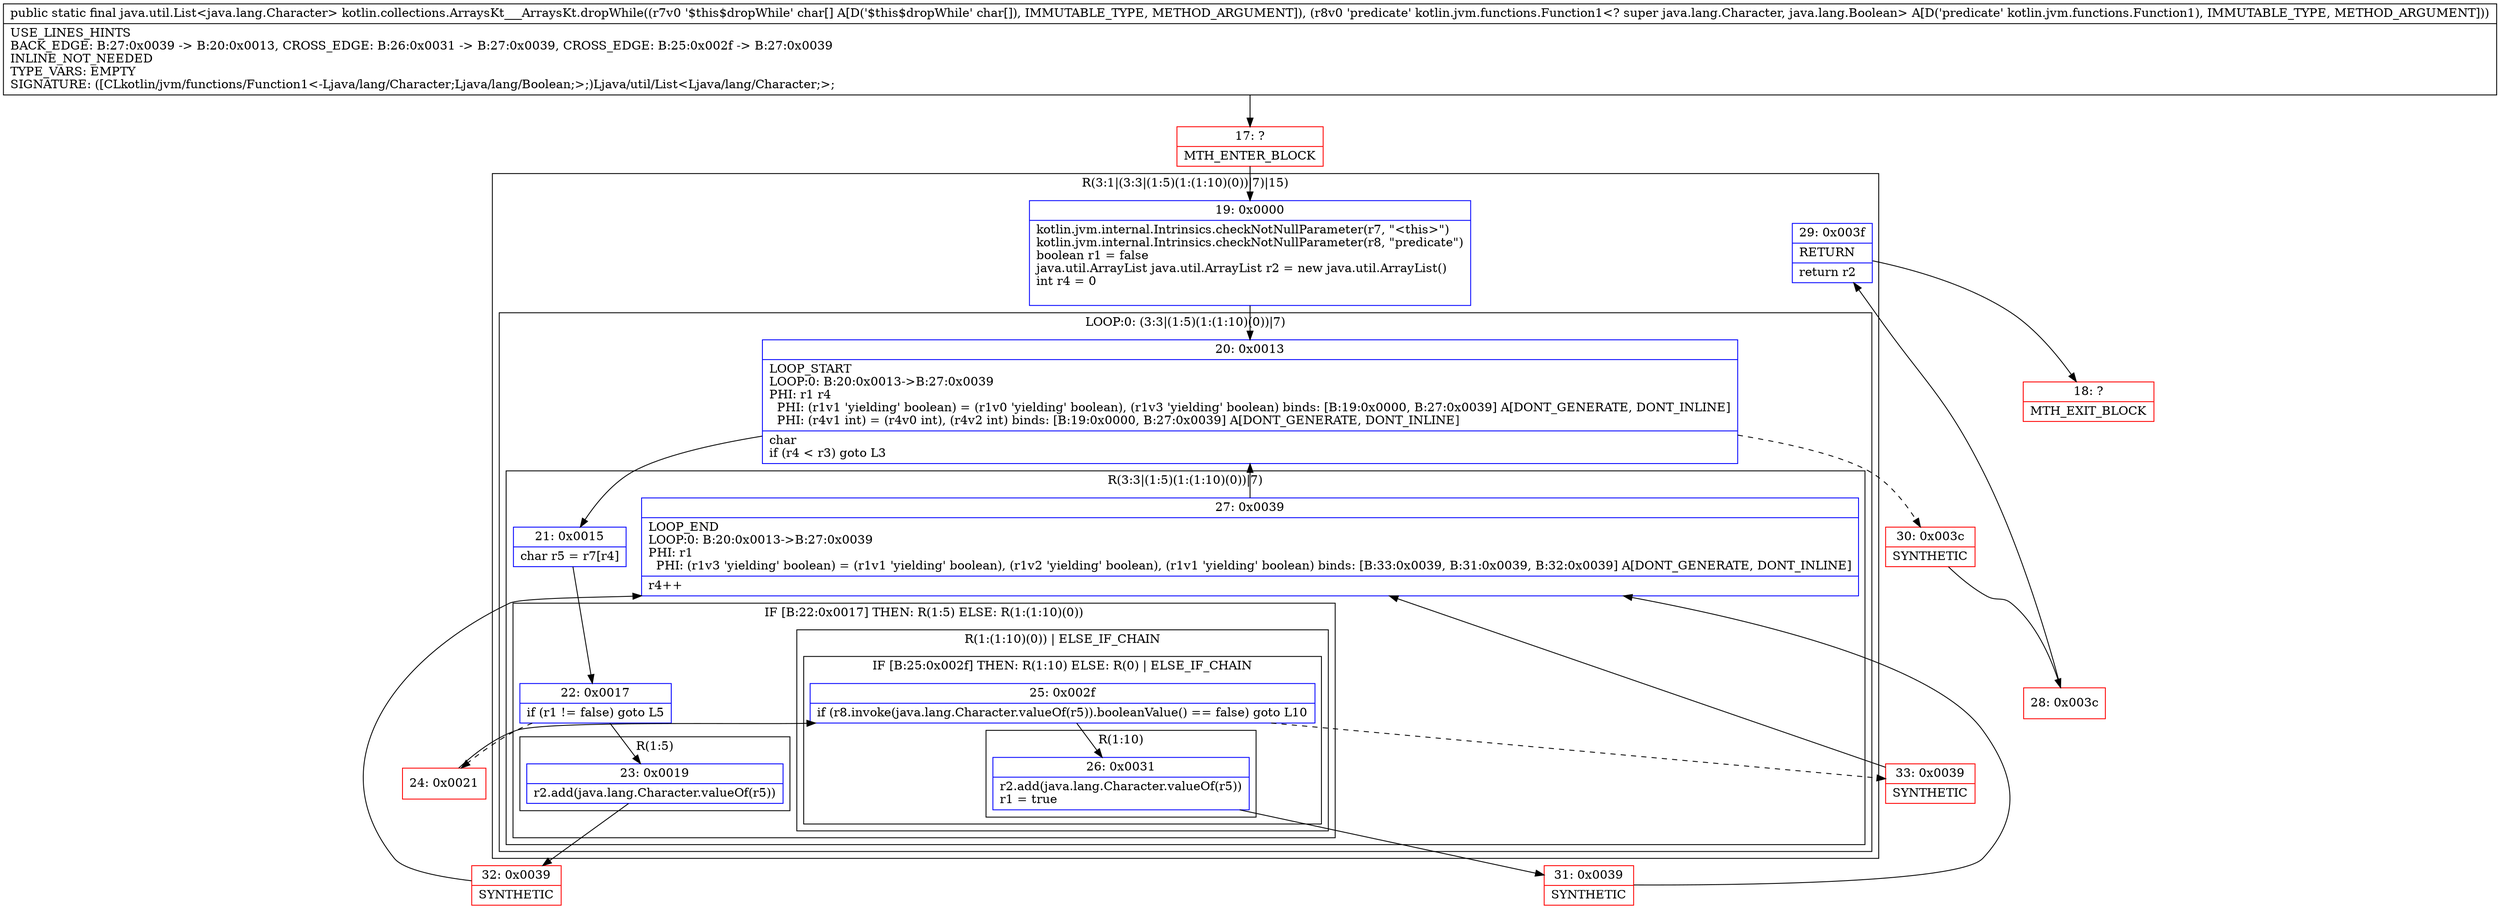 digraph "CFG forkotlin.collections.ArraysKt___ArraysKt.dropWhile([CLkotlin\/jvm\/functions\/Function1;)Ljava\/util\/List;" {
subgraph cluster_Region_930871871 {
label = "R(3:1|(3:3|(1:5)(1:(1:10)(0))|7)|15)";
node [shape=record,color=blue];
Node_19 [shape=record,label="{19\:\ 0x0000|kotlin.jvm.internal.Intrinsics.checkNotNullParameter(r7, \"\<this\>\")\lkotlin.jvm.internal.Intrinsics.checkNotNullParameter(r8, \"predicate\")\lboolean r1 = false\ljava.util.ArrayList java.util.ArrayList r2 = new java.util.ArrayList()\lint r4 = 0\l\l}"];
subgraph cluster_LoopRegion_31298150 {
label = "LOOP:0: (3:3|(1:5)(1:(1:10)(0))|7)";
node [shape=record,color=blue];
Node_20 [shape=record,label="{20\:\ 0x0013|LOOP_START\lLOOP:0: B:20:0x0013\-\>B:27:0x0039\lPHI: r1 r4 \l  PHI: (r1v1 'yielding' boolean) = (r1v0 'yielding' boolean), (r1v3 'yielding' boolean) binds: [B:19:0x0000, B:27:0x0039] A[DONT_GENERATE, DONT_INLINE]\l  PHI: (r4v1 int) = (r4v0 int), (r4v2 int) binds: [B:19:0x0000, B:27:0x0039] A[DONT_GENERATE, DONT_INLINE]\l|char \lif (r4 \< r3) goto L3\l}"];
subgraph cluster_Region_1438379361 {
label = "R(3:3|(1:5)(1:(1:10)(0))|7)";
node [shape=record,color=blue];
Node_21 [shape=record,label="{21\:\ 0x0015|char r5 = r7[r4]\l}"];
subgraph cluster_IfRegion_249857664 {
label = "IF [B:22:0x0017] THEN: R(1:5) ELSE: R(1:(1:10)(0))";
node [shape=record,color=blue];
Node_22 [shape=record,label="{22\:\ 0x0017|if (r1 != false) goto L5\l}"];
subgraph cluster_Region_1031361267 {
label = "R(1:5)";
node [shape=record,color=blue];
Node_23 [shape=record,label="{23\:\ 0x0019|r2.add(java.lang.Character.valueOf(r5))\l}"];
}
subgraph cluster_Region_2146362799 {
label = "R(1:(1:10)(0)) | ELSE_IF_CHAIN\l";
node [shape=record,color=blue];
subgraph cluster_IfRegion_2043266626 {
label = "IF [B:25:0x002f] THEN: R(1:10) ELSE: R(0) | ELSE_IF_CHAIN\l";
node [shape=record,color=blue];
Node_25 [shape=record,label="{25\:\ 0x002f|if (r8.invoke(java.lang.Character.valueOf(r5)).booleanValue() == false) goto L10\l}"];
subgraph cluster_Region_1151495504 {
label = "R(1:10)";
node [shape=record,color=blue];
Node_26 [shape=record,label="{26\:\ 0x0031|r2.add(java.lang.Character.valueOf(r5))\lr1 = true\l}"];
}
subgraph cluster_Region_350881632 {
label = "R(0)";
node [shape=record,color=blue];
}
}
}
}
Node_27 [shape=record,label="{27\:\ 0x0039|LOOP_END\lLOOP:0: B:20:0x0013\-\>B:27:0x0039\lPHI: r1 \l  PHI: (r1v3 'yielding' boolean) = (r1v1 'yielding' boolean), (r1v2 'yielding' boolean), (r1v1 'yielding' boolean) binds: [B:33:0x0039, B:31:0x0039, B:32:0x0039] A[DONT_GENERATE, DONT_INLINE]\l|r4++\l}"];
}
}
Node_29 [shape=record,label="{29\:\ 0x003f|RETURN\l|return r2\l}"];
}
Node_17 [shape=record,color=red,label="{17\:\ ?|MTH_ENTER_BLOCK\l}"];
Node_32 [shape=record,color=red,label="{32\:\ 0x0039|SYNTHETIC\l}"];
Node_24 [shape=record,color=red,label="{24\:\ 0x0021}"];
Node_31 [shape=record,color=red,label="{31\:\ 0x0039|SYNTHETIC\l}"];
Node_33 [shape=record,color=red,label="{33\:\ 0x0039|SYNTHETIC\l}"];
Node_30 [shape=record,color=red,label="{30\:\ 0x003c|SYNTHETIC\l}"];
Node_28 [shape=record,color=red,label="{28\:\ 0x003c}"];
Node_18 [shape=record,color=red,label="{18\:\ ?|MTH_EXIT_BLOCK\l}"];
MethodNode[shape=record,label="{public static final java.util.List\<java.lang.Character\> kotlin.collections.ArraysKt___ArraysKt.dropWhile((r7v0 '$this$dropWhile' char[] A[D('$this$dropWhile' char[]), IMMUTABLE_TYPE, METHOD_ARGUMENT]), (r8v0 'predicate' kotlin.jvm.functions.Function1\<? super java.lang.Character, java.lang.Boolean\> A[D('predicate' kotlin.jvm.functions.Function1), IMMUTABLE_TYPE, METHOD_ARGUMENT]))  | USE_LINES_HINTS\lBACK_EDGE: B:27:0x0039 \-\> B:20:0x0013, CROSS_EDGE: B:26:0x0031 \-\> B:27:0x0039, CROSS_EDGE: B:25:0x002f \-\> B:27:0x0039\lINLINE_NOT_NEEDED\lTYPE_VARS: EMPTY\lSIGNATURE: ([CLkotlin\/jvm\/functions\/Function1\<\-Ljava\/lang\/Character;Ljava\/lang\/Boolean;\>;)Ljava\/util\/List\<Ljava\/lang\/Character;\>;\l}"];
MethodNode -> Node_17;Node_19 -> Node_20;
Node_20 -> Node_21;
Node_20 -> Node_30[style=dashed];
Node_21 -> Node_22;
Node_22 -> Node_23;
Node_22 -> Node_24[style=dashed];
Node_23 -> Node_32;
Node_25 -> Node_26;
Node_25 -> Node_33[style=dashed];
Node_26 -> Node_31;
Node_27 -> Node_20;
Node_29 -> Node_18;
Node_17 -> Node_19;
Node_32 -> Node_27;
Node_24 -> Node_25;
Node_31 -> Node_27;
Node_33 -> Node_27;
Node_30 -> Node_28;
Node_28 -> Node_29;
}


